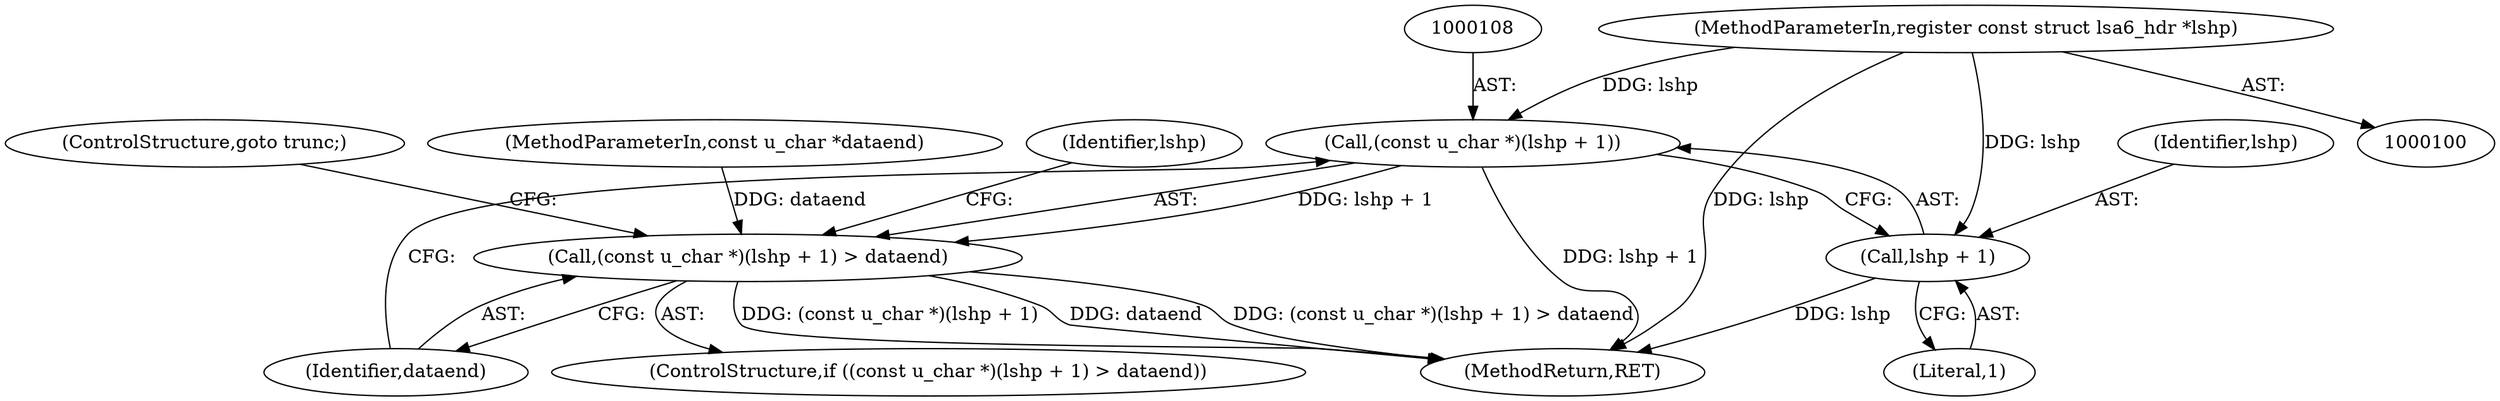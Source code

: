 digraph "0_tcpdump_e01c9bf76740802025c9328901b55ee4a0c49ed6@pointer" {
"1000102" [label="(MethodParameterIn,register const struct lsa6_hdr *lshp)"];
"1000107" [label="(Call,(const u_char *)(lshp + 1))"];
"1000106" [label="(Call,(const u_char *)(lshp + 1) > dataend)"];
"1000109" [label="(Call,lshp + 1)"];
"1000109" [label="(Call,lshp + 1)"];
"1000113" [label="(ControlStructure,goto trunc;)"];
"1000111" [label="(Literal,1)"];
"1000102" [label="(MethodParameterIn,register const struct lsa6_hdr *lshp)"];
"1000106" [label="(Call,(const u_char *)(lshp + 1) > dataend)"];
"1000112" [label="(Identifier,dataend)"];
"1000105" [label="(ControlStructure,if ((const u_char *)(lshp + 1) > dataend))"];
"1000103" [label="(MethodParameterIn,const u_char *dataend)"];
"1000110" [label="(Identifier,lshp)"];
"1000116" [label="(Identifier,lshp)"];
"1000107" [label="(Call,(const u_char *)(lshp + 1))"];
"1000172" [label="(MethodReturn,RET)"];
"1000102" -> "1000100"  [label="AST: "];
"1000102" -> "1000172"  [label="DDG: lshp"];
"1000102" -> "1000107"  [label="DDG: lshp"];
"1000102" -> "1000109"  [label="DDG: lshp"];
"1000107" -> "1000106"  [label="AST: "];
"1000107" -> "1000109"  [label="CFG: "];
"1000108" -> "1000107"  [label="AST: "];
"1000109" -> "1000107"  [label="AST: "];
"1000112" -> "1000107"  [label="CFG: "];
"1000107" -> "1000172"  [label="DDG: lshp + 1"];
"1000107" -> "1000106"  [label="DDG: lshp + 1"];
"1000106" -> "1000105"  [label="AST: "];
"1000106" -> "1000112"  [label="CFG: "];
"1000112" -> "1000106"  [label="AST: "];
"1000113" -> "1000106"  [label="CFG: "];
"1000116" -> "1000106"  [label="CFG: "];
"1000106" -> "1000172"  [label="DDG: (const u_char *)(lshp + 1)"];
"1000106" -> "1000172"  [label="DDG: dataend"];
"1000106" -> "1000172"  [label="DDG: (const u_char *)(lshp + 1) > dataend"];
"1000103" -> "1000106"  [label="DDG: dataend"];
"1000109" -> "1000111"  [label="CFG: "];
"1000110" -> "1000109"  [label="AST: "];
"1000111" -> "1000109"  [label="AST: "];
"1000109" -> "1000172"  [label="DDG: lshp"];
}
